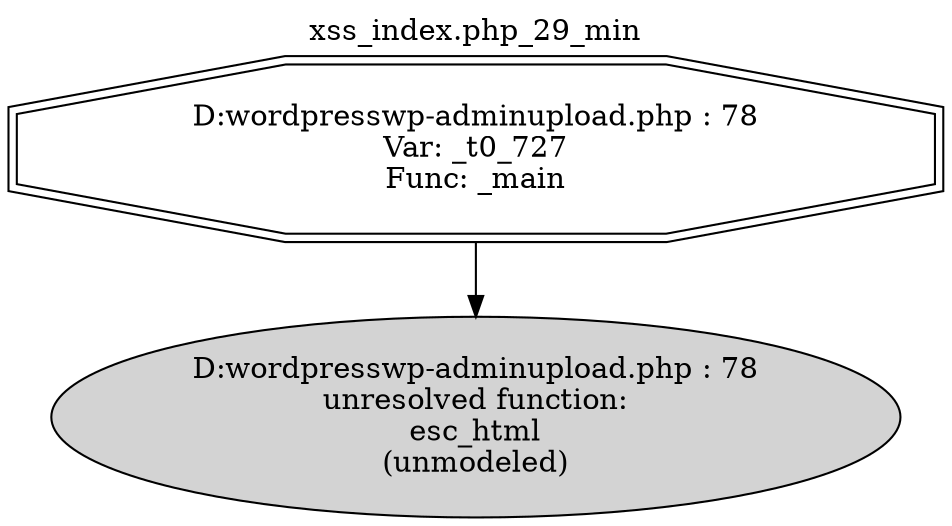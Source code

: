 digraph cfg {
  label="xss_index.php_29_min";
  labelloc=t;
  n1 [shape=doubleoctagon, label="D:\wordpress\wp-admin\upload.php : 78\nVar: _t0_727\nFunc: _main\n"];
  n2 [shape=ellipse, label="D:\wordpress\wp-admin\upload.php : 78\nunresolved function:\nesc_html\n(unmodeled)\n",style=filled];
  n1 -> n2;
}
